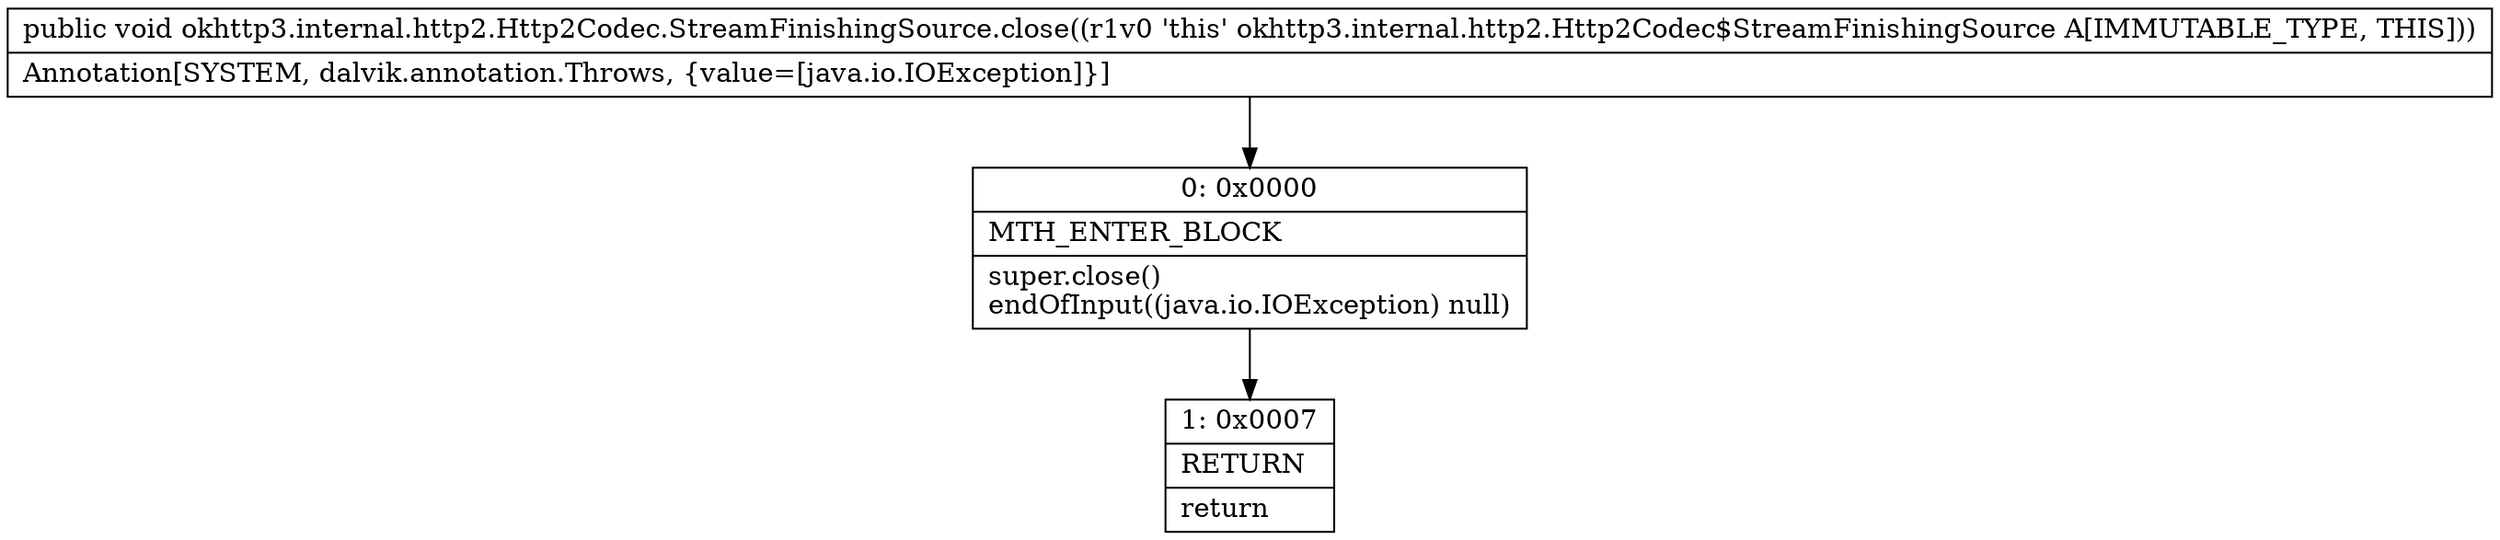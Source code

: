 digraph "CFG forokhttp3.internal.http2.Http2Codec.StreamFinishingSource.close()V" {
Node_0 [shape=record,label="{0\:\ 0x0000|MTH_ENTER_BLOCK\l|super.close()\lendOfInput((java.io.IOException) null)\l}"];
Node_1 [shape=record,label="{1\:\ 0x0007|RETURN\l|return\l}"];
MethodNode[shape=record,label="{public void okhttp3.internal.http2.Http2Codec.StreamFinishingSource.close((r1v0 'this' okhttp3.internal.http2.Http2Codec$StreamFinishingSource A[IMMUTABLE_TYPE, THIS]))  | Annotation[SYSTEM, dalvik.annotation.Throws, \{value=[java.io.IOException]\}]\l}"];
MethodNode -> Node_0;
Node_0 -> Node_1;
}

